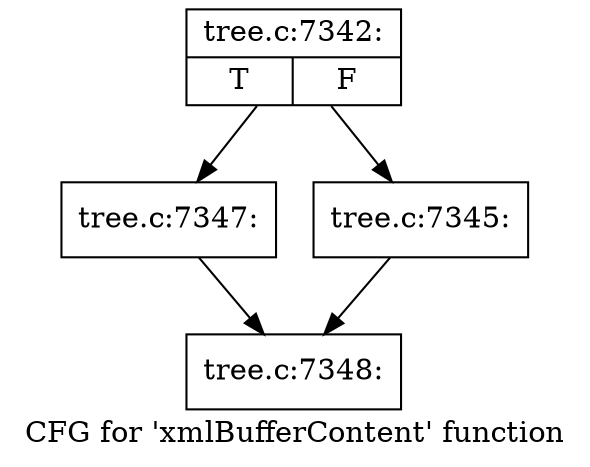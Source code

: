 digraph "CFG for 'xmlBufferContent' function" {
	label="CFG for 'xmlBufferContent' function";

	Node0x4698b10 [shape=record,label="{tree.c:7342:|{<s0>T|<s1>F}}"];
	Node0x4698b10 -> Node0x469aef0;
	Node0x4698b10 -> Node0x4695890;
	Node0x4695890 [shape=record,label="{tree.c:7345:}"];
	Node0x4695890 -> Node0x469afd0;
	Node0x469aef0 [shape=record,label="{tree.c:7347:}"];
	Node0x469aef0 -> Node0x469afd0;
	Node0x469afd0 [shape=record,label="{tree.c:7348:}"];
}
